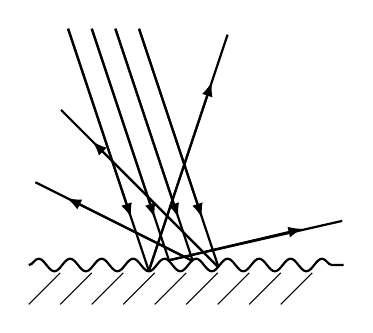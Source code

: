 \begin{tikzpicture}
    \draw[thick,decorate,decoration={snake,amplitude=0.8mm,segment length=4mm}] (-3, 0) -- (1, 0); % Ground line
    \foreach \i in {-3, -2.6, ..., 0.5} {
            \draw[] (\i, -0.5) -- (\i+0.4, -0.1); % Vertical lines
        }

    \foreach \i in {-2.5, -2.2, -1.9, -1.6} {
            \draw[thick, -latex] (\i, 3) -- (\i +0.8, 0.6);
        }
    \draw[thick] (-2.5, 3) -- (-2.5+1+0.025, 0-0.075);
    \draw[thick, -latex] (-2.5+1+0.025, 0-0.075) -- (-2.5+1+0.025+0.8, 0-0.075+2.4);
    \draw[thick] (-2.5+1+0.025, 0-0.075) -- (-2.5+1+0.025+1, 0-0.075+3);

    \draw[thick] (-2.2, 3) -- (-2.2+1-0.02, 0+0.06);
    \draw[thick] (-2.2+1-0.02, 0+0.06) -- (-2.5+1-0.02+2.5, 0+0.06+0.5);
    \draw[thick, -latex] (-2.2+1-0.02, 0+0.06) -- (-2.5+1-0.02+2, 0+0.06+0.4);

    \draw[thick] (-1.9, 3) -- (-1.9+1-0.017, 0+0.051);
    \draw[thick] (-1.9+1-0.017, 0+0.051) -- (-1.9+1-0.017-2, 0+0.051+1);
    \draw[thick, -latex] (-1.9+1-0.017, 0+0.051) -- (-1.9+1-0.017-1.6, 0+0.051+0.8);

    \draw[thick] (-1.6, 3) -- (-1.6+1+0.01, 0-0.03);
    \draw[thick] (-1.6+1+0.01, 0-0.03) -- (-1.6+1+0.01-2, 0-0.03+2);
    \draw[thick, -latex] (-1.6+1+0.01, 0-0.03) -- (-1.6+1+0.01-1.6, 0-0.03+1.6);
\end{tikzpicture}